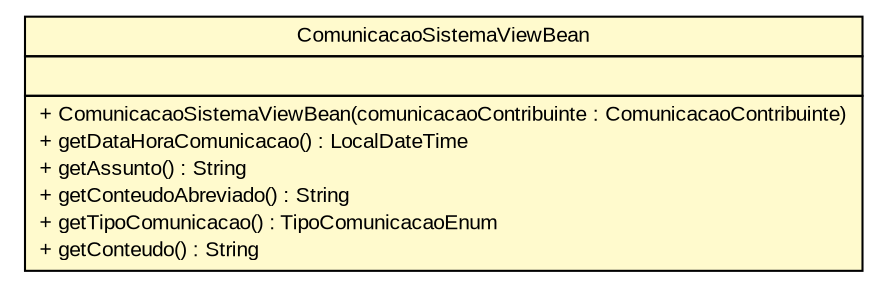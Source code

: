 #!/usr/local/bin/dot
#
# Class diagram 
# Generated by UMLGraph version R5_6 (http://www.umlgraph.org/)
#

digraph G {
	edge [fontname="arial",fontsize=10,labelfontname="arial",labelfontsize=10];
	node [fontname="arial",fontsize=10,shape=plaintext];
	nodesep=0.25;
	ranksep=0.5;
	// br.gov.to.sefaz.seg.managedbean.viewbean.ComunicacaoSistemaViewBean
	c356727 [label=<<table title="br.gov.to.sefaz.seg.managedbean.viewbean.ComunicacaoSistemaViewBean" border="0" cellborder="1" cellspacing="0" cellpadding="2" port="p" bgcolor="lemonChiffon" href="./ComunicacaoSistemaViewBean.html">
		<tr><td><table border="0" cellspacing="0" cellpadding="1">
<tr><td align="center" balign="center"> ComunicacaoSistemaViewBean </td></tr>
		</table></td></tr>
		<tr><td><table border="0" cellspacing="0" cellpadding="1">
<tr><td align="left" balign="left">  </td></tr>
		</table></td></tr>
		<tr><td><table border="0" cellspacing="0" cellpadding="1">
<tr><td align="left" balign="left"> + ComunicacaoSistemaViewBean(comunicacaoContribuinte : ComunicacaoContribuinte) </td></tr>
<tr><td align="left" balign="left"> + getDataHoraComunicacao() : LocalDateTime </td></tr>
<tr><td align="left" balign="left"> + getAssunto() : String </td></tr>
<tr><td align="left" balign="left"> + getConteudoAbreviado() : String </td></tr>
<tr><td align="left" balign="left"> + getTipoComunicacao() : TipoComunicacaoEnum </td></tr>
<tr><td align="left" balign="left"> + getConteudo() : String </td></tr>
		</table></td></tr>
		</table>>, URL="./ComunicacaoSistemaViewBean.html", fontname="arial", fontcolor="black", fontsize=10.0];
}


